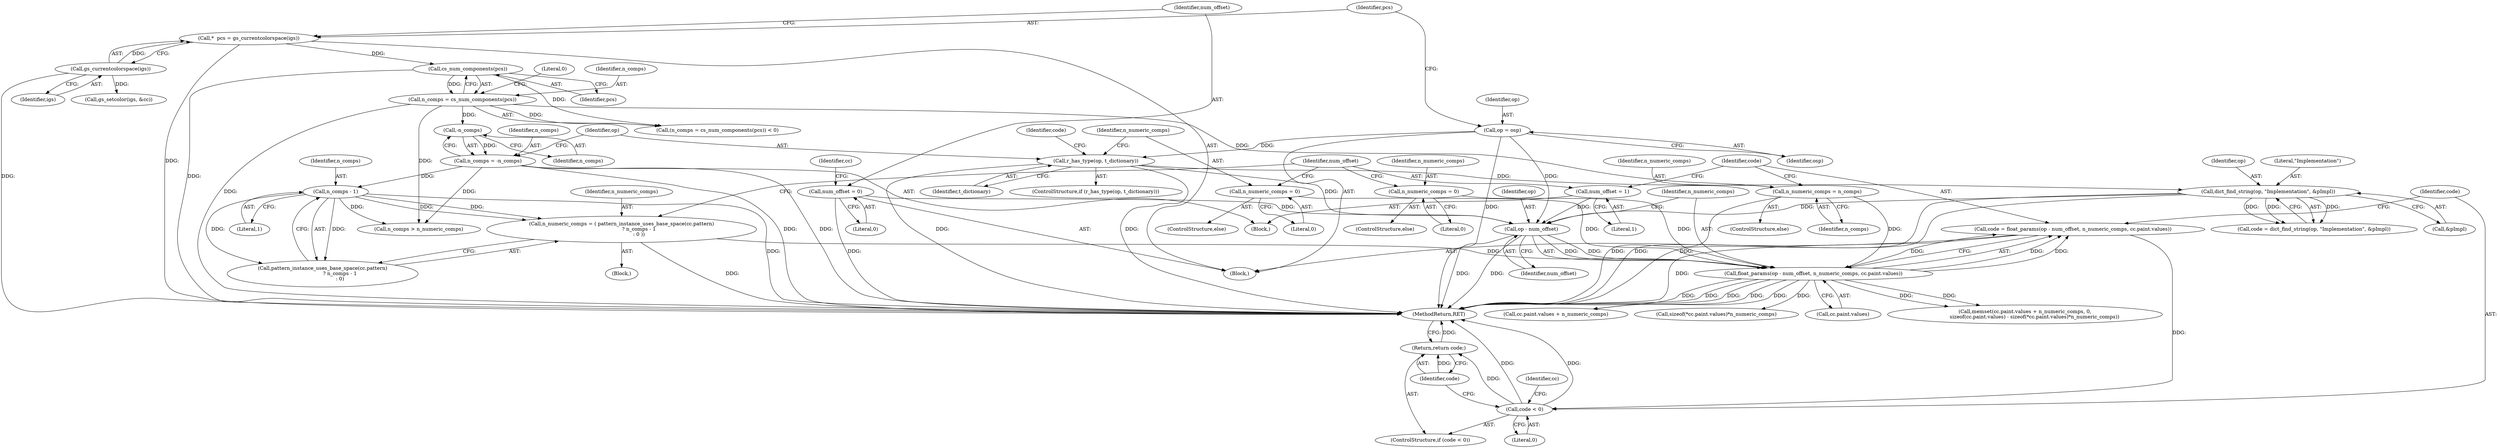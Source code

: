 digraph "1_ghostscript_b326a71659b7837d3acde954b18bda1a6f5e9498@integer" {
"1000215" [label="(Call,code = float_params(op - num_offset, n_numeric_comps, cc.paint.values))"];
"1000217" [label="(Call,float_params(op - num_offset, n_numeric_comps, cc.paint.values))"];
"1000218" [label="(Call,op - num_offset)"];
"1000165" [label="(Call,dict_find_string(op, \"Implementation\", &pImpl))"];
"1000157" [label="(Call,r_has_type(op, t_dictionary))"];
"1000120" [label="(Call,op = osp)"];
"1000208" [label="(Call,num_offset = 1)"];
"1000133" [label="(Call,num_offset = 0)"];
"1000189" [label="(Call,n_numeric_comps = ( pattern_instance_uses_base_space(cc.pattern)\n                      ? n_comps - 1\n                      : 0 ))"];
"1000196" [label="(Call,n_comps - 1)"];
"1000152" [label="(Call,n_comps = -n_comps)"];
"1000154" [label="(Call,-n_comps)"];
"1000146" [label="(Call,n_comps = cs_num_components(pcs))"];
"1000148" [label="(Call,cs_num_components(pcs))"];
"1000125" [label="(Call,*  pcs = gs_currentcolorspace(igs))"];
"1000127" [label="(Call,gs_currentcolorspace(igs))"];
"1000205" [label="(Call,n_numeric_comps = 0)"];
"1000212" [label="(Call,n_numeric_comps = n_comps)"];
"1000201" [label="(Call,n_numeric_comps = 0)"];
"1000228" [label="(Call,code < 0)"];
"1000231" [label="(Return,return code;)"];
"1000209" [label="(Identifier,num_offset)"];
"1000227" [label="(ControlStructure,if (code < 0))"];
"1000133" [label="(Call,num_offset = 0)"];
"1000204" [label="(ControlStructure,else)"];
"1000190" [label="(Identifier,n_numeric_comps)"];
"1000156" [label="(ControlStructure,if (r_has_type(op, t_dictionary)))"];
"1000128" [label="(Identifier,igs)"];
"1000220" [label="(Identifier,num_offset)"];
"1000168" [label="(Call,&pImpl)"];
"1000150" [label="(Literal,0)"];
"1000141" [label="(Identifier,cc)"];
"1000218" [label="(Call,op - num_offset)"];
"1000200" [label="(ControlStructure,else)"];
"1000134" [label="(Identifier,num_offset)"];
"1000118" [label="(Block,)"];
"1000210" [label="(Literal,1)"];
"1000203" [label="(Literal,0)"];
"1000152" [label="(Call,n_comps = -n_comps)"];
"1000166" [label="(Identifier,op)"];
"1000155" [label="(Identifier,n_comps)"];
"1000125" [label="(Call,*  pcs = gs_currentcolorspace(igs))"];
"1000212" [label="(Call,n_numeric_comps = n_comps)"];
"1000164" [label="(Identifier,code)"];
"1000174" [label="(Block,)"];
"1000230" [label="(Literal,0)"];
"1000159" [label="(Identifier,t_dictionary)"];
"1000191" [label="(Call,pattern_instance_uses_base_space(cc.pattern)\n                      ? n_comps - 1\n                      : 0)"];
"1000120" [label="(Call,op = osp)"];
"1000198" [label="(Literal,1)"];
"1000211" [label="(ControlStructure,else)"];
"1000219" [label="(Identifier,op)"];
"1000145" [label="(Call,(n_comps = cs_num_components(pcs)) < 0)"];
"1000217" [label="(Call,float_params(op - num_offset, n_numeric_comps, cc.paint.values))"];
"1000234" [label="(Call,cc.paint.values + n_numeric_comps)"];
"1000311" [label="(Call,gs_setcolor(igs, &cc))"];
"1000157" [label="(Call,r_has_type(op, t_dictionary))"];
"1000395" [label="(MethodReturn,RET)"];
"1000197" [label="(Identifier,n_comps)"];
"1000126" [label="(Identifier,pcs)"];
"1000127" [label="(Call,gs_currentcolorspace(igs))"];
"1000229" [label="(Identifier,code)"];
"1000205" [label="(Call,n_numeric_comps = 0)"];
"1000214" [label="(Identifier,n_comps)"];
"1000201" [label="(Call,n_numeric_comps = 0)"];
"1000318" [label="(Call,n_comps > n_numeric_comps)"];
"1000189" [label="(Call,n_numeric_comps = ( pattern_instance_uses_base_space(cc.pattern)\n                      ? n_comps - 1\n                      : 0 ))"];
"1000249" [label="(Call,sizeof(*cc.paint.values)*n_numeric_comps)"];
"1000213" [label="(Identifier,n_numeric_comps)"];
"1000233" [label="(Call,memset(cc.paint.values + n_numeric_comps, 0,\n            sizeof(cc.paint.values) - sizeof(*cc.paint.values)*n_numeric_comps))"];
"1000135" [label="(Literal,0)"];
"1000146" [label="(Call,n_comps = cs_num_components(pcs))"];
"1000121" [label="(Identifier,op)"];
"1000221" [label="(Identifier,n_numeric_comps)"];
"1000231" [label="(Return,return code;)"];
"1000215" [label="(Call,code = float_params(op - num_offset, n_numeric_comps, cc.paint.values))"];
"1000237" [label="(Identifier,cc)"];
"1000158" [label="(Identifier,op)"];
"1000206" [label="(Identifier,n_numeric_comps)"];
"1000196" [label="(Call,n_comps - 1)"];
"1000148" [label="(Call,cs_num_components(pcs))"];
"1000228" [label="(Call,code < 0)"];
"1000163" [label="(Call,code = dict_find_string(op, \"Implementation\", &pImpl))"];
"1000153" [label="(Identifier,n_comps)"];
"1000149" [label="(Identifier,pcs)"];
"1000232" [label="(Identifier,code)"];
"1000154" [label="(Call,-n_comps)"];
"1000122" [label="(Identifier,osp)"];
"1000208" [label="(Call,num_offset = 1)"];
"1000216" [label="(Identifier,code)"];
"1000147" [label="(Identifier,n_comps)"];
"1000202" [label="(Identifier,n_numeric_comps)"];
"1000222" [label="(Call,cc.paint.values)"];
"1000167" [label="(Literal,\"Implementation\")"];
"1000151" [label="(Block,)"];
"1000207" [label="(Literal,0)"];
"1000165" [label="(Call,dict_find_string(op, \"Implementation\", &pImpl))"];
"1000215" -> "1000118"  [label="AST: "];
"1000215" -> "1000217"  [label="CFG: "];
"1000216" -> "1000215"  [label="AST: "];
"1000217" -> "1000215"  [label="AST: "];
"1000229" -> "1000215"  [label="CFG: "];
"1000215" -> "1000395"  [label="DDG: "];
"1000217" -> "1000215"  [label="DDG: "];
"1000217" -> "1000215"  [label="DDG: "];
"1000217" -> "1000215"  [label="DDG: "];
"1000215" -> "1000228"  [label="DDG: "];
"1000217" -> "1000222"  [label="CFG: "];
"1000218" -> "1000217"  [label="AST: "];
"1000221" -> "1000217"  [label="AST: "];
"1000222" -> "1000217"  [label="AST: "];
"1000217" -> "1000395"  [label="DDG: "];
"1000217" -> "1000395"  [label="DDG: "];
"1000217" -> "1000395"  [label="DDG: "];
"1000218" -> "1000217"  [label="DDG: "];
"1000218" -> "1000217"  [label="DDG: "];
"1000189" -> "1000217"  [label="DDG: "];
"1000205" -> "1000217"  [label="DDG: "];
"1000212" -> "1000217"  [label="DDG: "];
"1000201" -> "1000217"  [label="DDG: "];
"1000217" -> "1000233"  [label="DDG: "];
"1000217" -> "1000233"  [label="DDG: "];
"1000217" -> "1000234"  [label="DDG: "];
"1000217" -> "1000234"  [label="DDG: "];
"1000217" -> "1000249"  [label="DDG: "];
"1000218" -> "1000220"  [label="CFG: "];
"1000219" -> "1000218"  [label="AST: "];
"1000220" -> "1000218"  [label="AST: "];
"1000221" -> "1000218"  [label="CFG: "];
"1000218" -> "1000395"  [label="DDG: "];
"1000218" -> "1000395"  [label="DDG: "];
"1000165" -> "1000218"  [label="DDG: "];
"1000157" -> "1000218"  [label="DDG: "];
"1000120" -> "1000218"  [label="DDG: "];
"1000208" -> "1000218"  [label="DDG: "];
"1000133" -> "1000218"  [label="DDG: "];
"1000165" -> "1000163"  [label="AST: "];
"1000165" -> "1000168"  [label="CFG: "];
"1000166" -> "1000165"  [label="AST: "];
"1000167" -> "1000165"  [label="AST: "];
"1000168" -> "1000165"  [label="AST: "];
"1000163" -> "1000165"  [label="CFG: "];
"1000165" -> "1000395"  [label="DDG: "];
"1000165" -> "1000395"  [label="DDG: "];
"1000165" -> "1000163"  [label="DDG: "];
"1000165" -> "1000163"  [label="DDG: "];
"1000165" -> "1000163"  [label="DDG: "];
"1000157" -> "1000165"  [label="DDG: "];
"1000157" -> "1000156"  [label="AST: "];
"1000157" -> "1000159"  [label="CFG: "];
"1000158" -> "1000157"  [label="AST: "];
"1000159" -> "1000157"  [label="AST: "];
"1000164" -> "1000157"  [label="CFG: "];
"1000206" -> "1000157"  [label="CFG: "];
"1000157" -> "1000395"  [label="DDG: "];
"1000157" -> "1000395"  [label="DDG: "];
"1000120" -> "1000157"  [label="DDG: "];
"1000120" -> "1000118"  [label="AST: "];
"1000120" -> "1000122"  [label="CFG: "];
"1000121" -> "1000120"  [label="AST: "];
"1000122" -> "1000120"  [label="AST: "];
"1000126" -> "1000120"  [label="CFG: "];
"1000120" -> "1000395"  [label="DDG: "];
"1000208" -> "1000151"  [label="AST: "];
"1000208" -> "1000210"  [label="CFG: "];
"1000209" -> "1000208"  [label="AST: "];
"1000210" -> "1000208"  [label="AST: "];
"1000216" -> "1000208"  [label="CFG: "];
"1000133" -> "1000118"  [label="AST: "];
"1000133" -> "1000135"  [label="CFG: "];
"1000134" -> "1000133"  [label="AST: "];
"1000135" -> "1000133"  [label="AST: "];
"1000141" -> "1000133"  [label="CFG: "];
"1000133" -> "1000395"  [label="DDG: "];
"1000189" -> "1000174"  [label="AST: "];
"1000189" -> "1000191"  [label="CFG: "];
"1000190" -> "1000189"  [label="AST: "];
"1000191" -> "1000189"  [label="AST: "];
"1000209" -> "1000189"  [label="CFG: "];
"1000189" -> "1000395"  [label="DDG: "];
"1000196" -> "1000189"  [label="DDG: "];
"1000196" -> "1000189"  [label="DDG: "];
"1000196" -> "1000191"  [label="AST: "];
"1000196" -> "1000198"  [label="CFG: "];
"1000197" -> "1000196"  [label="AST: "];
"1000198" -> "1000196"  [label="AST: "];
"1000191" -> "1000196"  [label="CFG: "];
"1000196" -> "1000395"  [label="DDG: "];
"1000196" -> "1000191"  [label="DDG: "];
"1000196" -> "1000191"  [label="DDG: "];
"1000152" -> "1000196"  [label="DDG: "];
"1000196" -> "1000318"  [label="DDG: "];
"1000152" -> "1000151"  [label="AST: "];
"1000152" -> "1000154"  [label="CFG: "];
"1000153" -> "1000152"  [label="AST: "];
"1000154" -> "1000152"  [label="AST: "];
"1000158" -> "1000152"  [label="CFG: "];
"1000152" -> "1000395"  [label="DDG: "];
"1000152" -> "1000395"  [label="DDG: "];
"1000154" -> "1000152"  [label="DDG: "];
"1000152" -> "1000318"  [label="DDG: "];
"1000154" -> "1000155"  [label="CFG: "];
"1000155" -> "1000154"  [label="AST: "];
"1000146" -> "1000154"  [label="DDG: "];
"1000146" -> "1000145"  [label="AST: "];
"1000146" -> "1000148"  [label="CFG: "];
"1000147" -> "1000146"  [label="AST: "];
"1000148" -> "1000146"  [label="AST: "];
"1000150" -> "1000146"  [label="CFG: "];
"1000146" -> "1000395"  [label="DDG: "];
"1000146" -> "1000145"  [label="DDG: "];
"1000148" -> "1000146"  [label="DDG: "];
"1000146" -> "1000212"  [label="DDG: "];
"1000146" -> "1000318"  [label="DDG: "];
"1000148" -> "1000149"  [label="CFG: "];
"1000149" -> "1000148"  [label="AST: "];
"1000148" -> "1000395"  [label="DDG: "];
"1000148" -> "1000145"  [label="DDG: "];
"1000125" -> "1000148"  [label="DDG: "];
"1000125" -> "1000118"  [label="AST: "];
"1000125" -> "1000127"  [label="CFG: "];
"1000126" -> "1000125"  [label="AST: "];
"1000127" -> "1000125"  [label="AST: "];
"1000134" -> "1000125"  [label="CFG: "];
"1000125" -> "1000395"  [label="DDG: "];
"1000127" -> "1000125"  [label="DDG: "];
"1000127" -> "1000128"  [label="CFG: "];
"1000128" -> "1000127"  [label="AST: "];
"1000127" -> "1000395"  [label="DDG: "];
"1000127" -> "1000311"  [label="DDG: "];
"1000205" -> "1000204"  [label="AST: "];
"1000205" -> "1000207"  [label="CFG: "];
"1000206" -> "1000205"  [label="AST: "];
"1000207" -> "1000205"  [label="AST: "];
"1000209" -> "1000205"  [label="CFG: "];
"1000212" -> "1000211"  [label="AST: "];
"1000212" -> "1000214"  [label="CFG: "];
"1000213" -> "1000212"  [label="AST: "];
"1000214" -> "1000212"  [label="AST: "];
"1000216" -> "1000212"  [label="CFG: "];
"1000212" -> "1000395"  [label="DDG: "];
"1000201" -> "1000200"  [label="AST: "];
"1000201" -> "1000203"  [label="CFG: "];
"1000202" -> "1000201"  [label="AST: "];
"1000203" -> "1000201"  [label="AST: "];
"1000209" -> "1000201"  [label="CFG: "];
"1000228" -> "1000227"  [label="AST: "];
"1000228" -> "1000230"  [label="CFG: "];
"1000229" -> "1000228"  [label="AST: "];
"1000230" -> "1000228"  [label="AST: "];
"1000232" -> "1000228"  [label="CFG: "];
"1000237" -> "1000228"  [label="CFG: "];
"1000228" -> "1000395"  [label="DDG: "];
"1000228" -> "1000395"  [label="DDG: "];
"1000228" -> "1000231"  [label="DDG: "];
"1000231" -> "1000227"  [label="AST: "];
"1000231" -> "1000232"  [label="CFG: "];
"1000232" -> "1000231"  [label="AST: "];
"1000395" -> "1000231"  [label="CFG: "];
"1000231" -> "1000395"  [label="DDG: "];
"1000232" -> "1000231"  [label="DDG: "];
}
